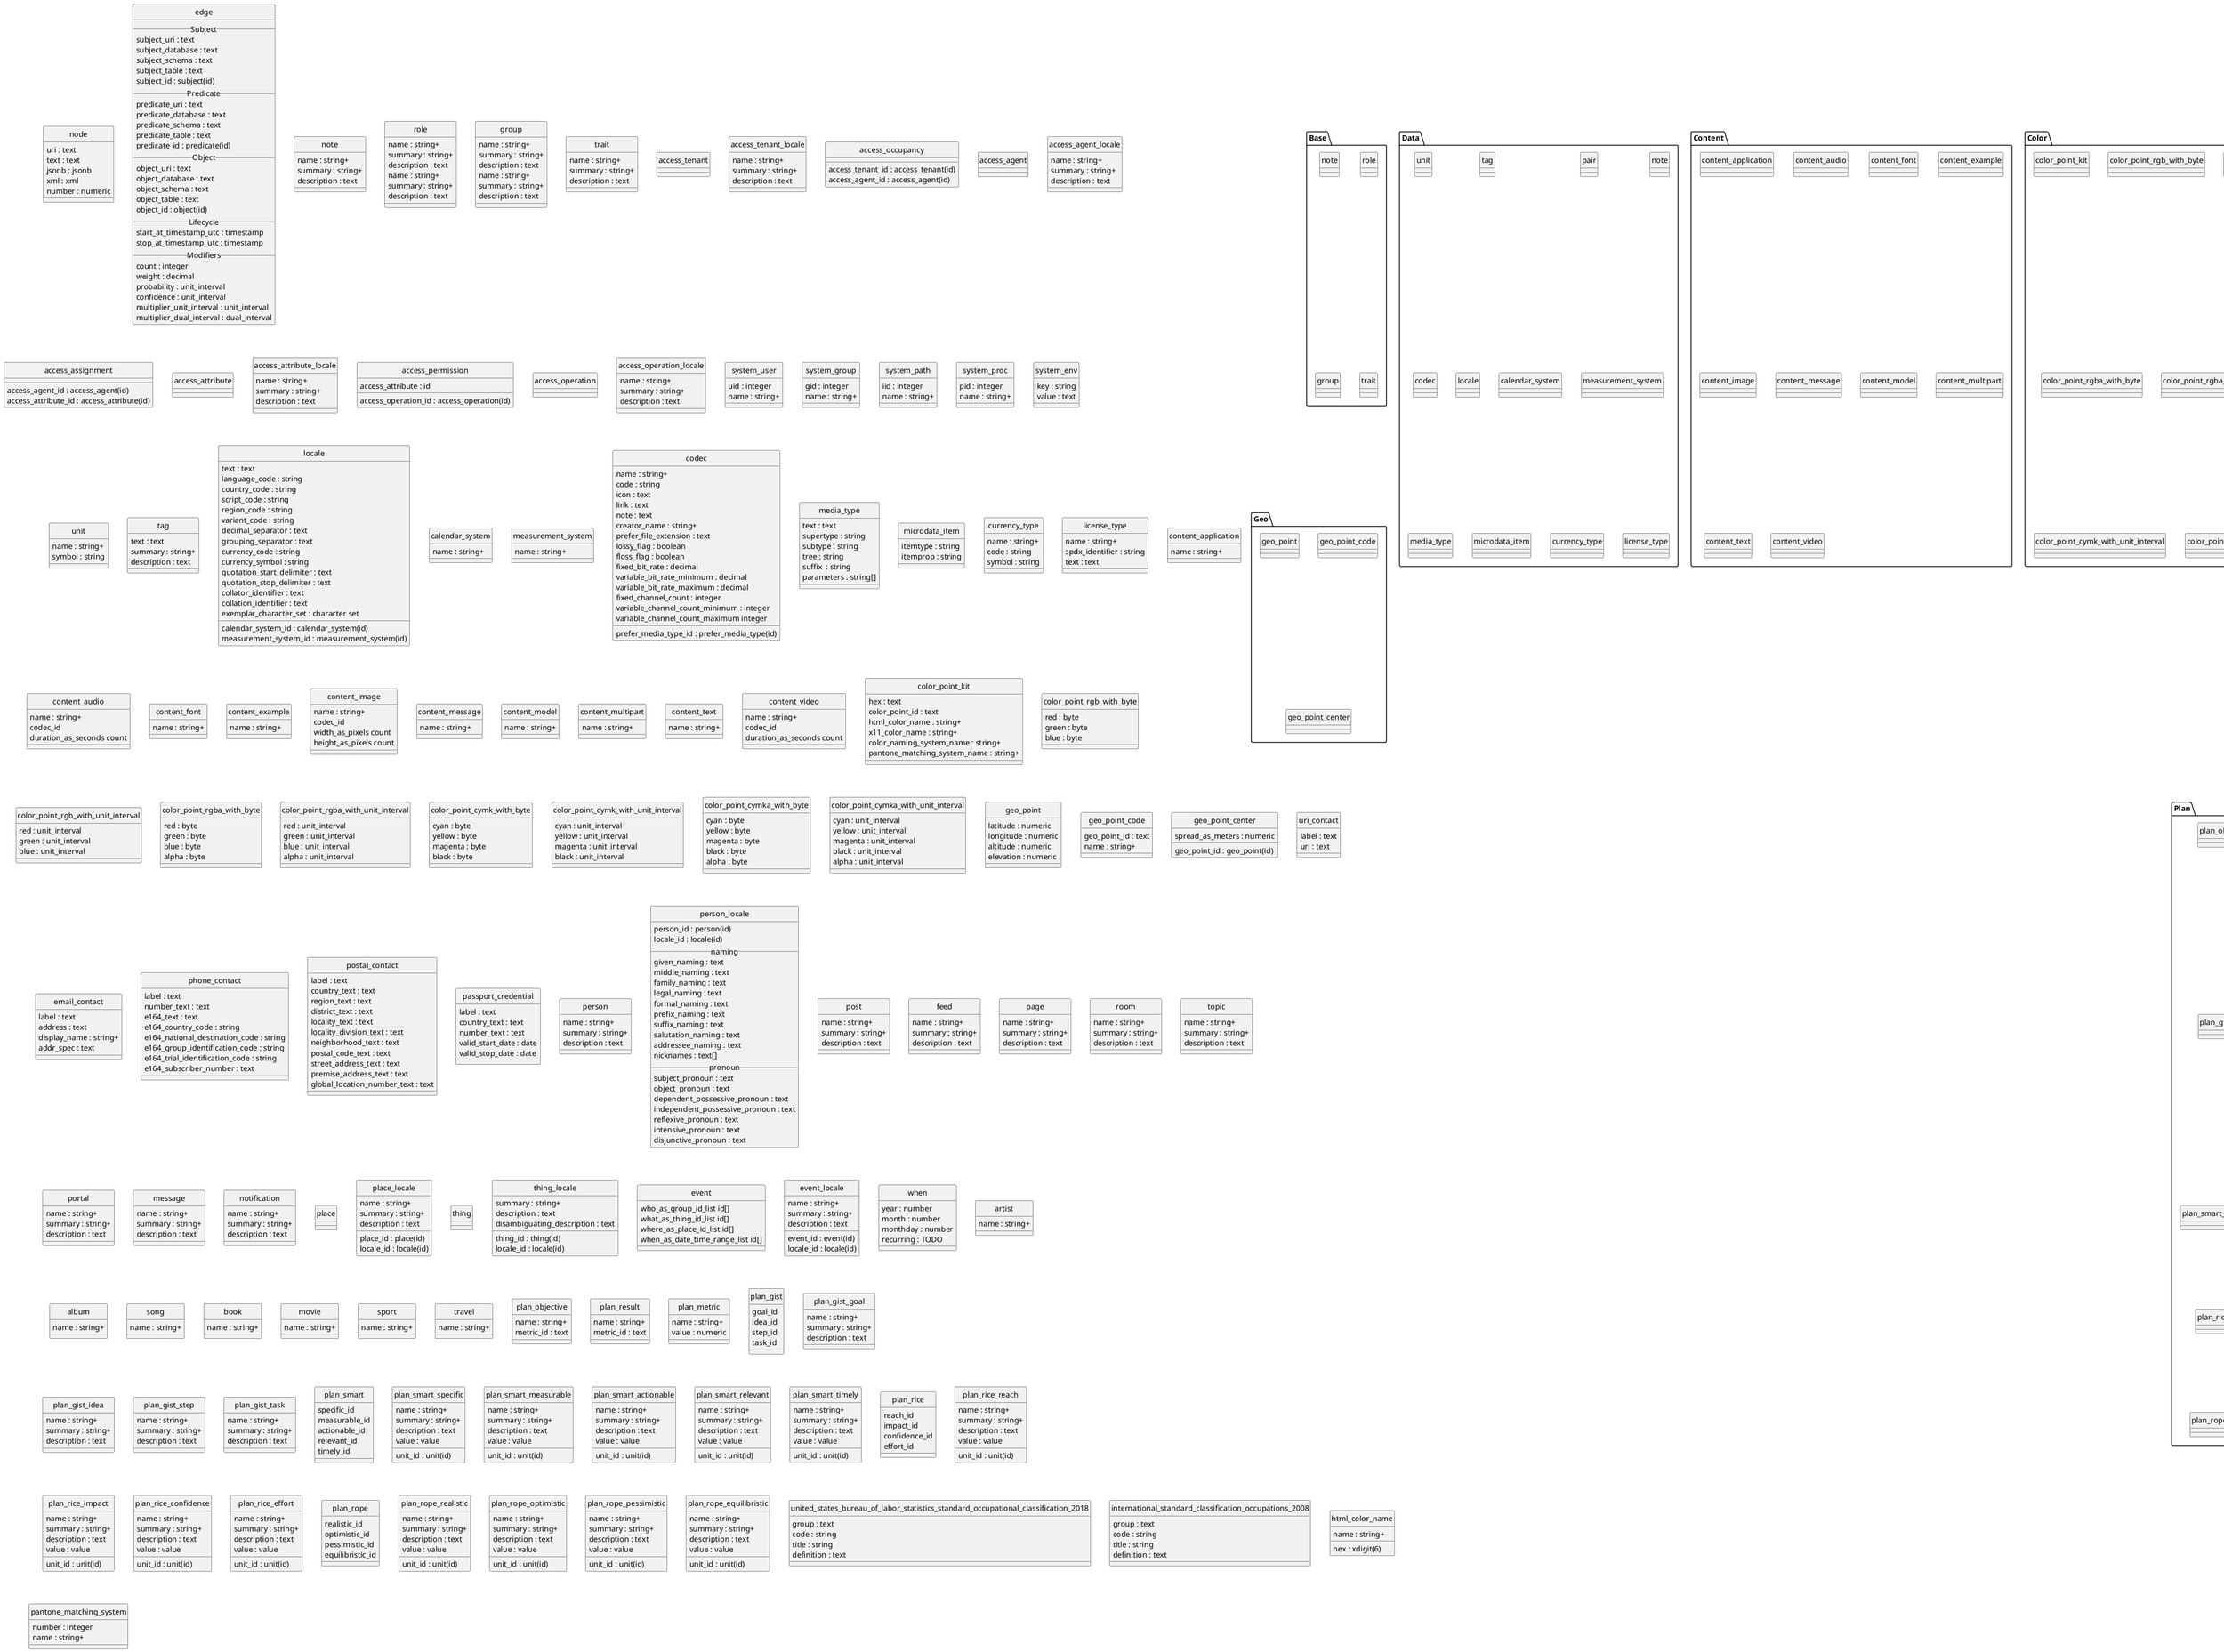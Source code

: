 @startuml all

' use monochrome instead of color
skinparam monochrome true
skinparam linetype ortho
hide circle

' use orthogonal lines to fix problems with angled crows feet
skinparam linetype ortho

' hide the spot
hide circle

'left to right direction
top to bottom direction

' transparent layout box
skinparam package<<Layout>> {
  borderColor Transparent
  backgroundColor Transparent
  fontColor Transparent
  stereotypeFontColor Transparent
}

'''
'
' Package section
'
'''

package Graph {
  entity node
  entity edge
}

package Base {
  entity note
  entity role
  entity group
  entity trait
}

package Data {
  entity unit
  entity tag
  entity pair
  entity note
  entity codec
  entity locale
  entity calendar_system
  entity measurement_system
  entity media_type
  entity microdata_item
  entity currency_type
  entity license_type
}

package Content {
  entity content_application
  entity content_audio
  entity content_font
  entity content_example
  entity content_image
  entity content_message
  entity content_model
  entity content_multipart
  entity content_text
  entity content_video
}

package Color {
  entity color_point_kit
  entity color_point_rgb_with_byte
  entity color_point_rgb_with_unit_interval
  entity color_point_rgba_with_byte
  entity color_point_rgba_with_unit_interval
  entity color_point_cymk_with_byte
  entity color_point_cymk_with_unit_interval
  entity color_point_cymka_with_byte
  entity color_point_cymka_with_unit_interval
}

package Geo {
  entity geo_point
  entity geo_point_code
  entity geo_point_center
}

package Contact {
  entity uri_contact
  entity email_contact
  entity phone_contact
  entity postal_contact
}

package Social {
  entity post
  entity feed
  entity page
  entity room
  entity role
  entity group
  entity topic
  entity portal
  entity message
  entity notification
}

package Concept {
  entity person
  entity person_locale
  entity place
  entity place_locale
  entity thing
  entity thing_locale
  entity event
  entity event_locale
  entity artist
  entity album
  entity song
  entity book
  entity when
  entity job_opening
  entity movie
  entity offer
  entity organization
  entity sport
  entity travel
}

package Plan {
  entity plan_objective
  entity plan_result
  entity plan_metric
  entity plan_gist
  entity plan_gist_goal
  entity plan_gist_idea
  entity plan_gist_step
  entity plan_gist_task
  entity plan_smart
  entity plan_smart_specific
  entity plan_smart_measurable
  entity plan_smart_actionable
  entity plan_smart_relevant
  entity plan_smart_timely
  entity plan_rice
  entity plan_rice_reach
  entity plan_rice_impact
  entity plan_rice_confidence
  entity plan_rice_effort
  entity plan_rope
  entity plan_rope_realistic
  entity plan_rope_optimistic
  entity plan_rope_pessimistic
  entity plan_rope_equilibristic
}

package Code {
  entity international_standard_classification_occupations_2008
  entity united_states_bureau_of_labor_statistics_standard_occupational_classification_2018
}

'''
'
' Graph
'
'''

entity node {
  uri : text
  text : text
  jsonb : jsonb
  xml : xml
  number : numeric
}

entity edge {
__ Subject __
  subject_uri : text
  subject_database : text
  subject_schema : text
  subject_table : text
  subject_id : subject(id)
__ Predicate __
  predicate_uri : text
  predicate_database : text
  predicate_schema : text
  predicate_table : text
  predicate_id : predicate(id)
__ Object __
  object_uri : text
  object_database : text
  object_schema : text
  object_table : text
  object_id : object(id)
__ Lifecycle __
  start_at_timestamp_utc : timestamp
  stop_at_timestamp_utc : timestamp
__ Modifiers __
  count : integer
  weight : decimal
  probability : unit_interval
  confidence : unit_interval
  multiplier_unit_interval : unit_interval
  multiplier_dual_interval : dual_interval
}

'''
'
' Base
'
'''

entity note {
  name : string+
  summary : string+
  description : text
}

entity role {
  name : string+
  summary : string+
  description : text
}

entity group {
  name : string+
  summary : string+
  description : text
}

entity trait {
  name : string+
  summary : string+
  description : text
}

'''
'
' Access
'
'''

package Access {
  entity access_tenant
  entity access_tenant_locale
  entity access_occupancy
  entity access_agent
  entity access_agent_locale
  entity access_assignment
  entity access_attribute
  entity access_attribute_locale
  entity access_permission
  entity access_operation
  entity access_operation_locale
}


entity access_tenant {
}

entity access_tenant_locale {
  name : string+
  summary : string+
  description : text
}

entity access_occupancy {
  access_tenant_id : access_tenant(id)
  access_agent_id : access_agent(id)
}

entity access_agent {
}

entity access_agent_locale {
  name : string+
  summary : string+
  description : text
}

entity access_assignment {
  access_agent_id : access_agent(id)
  access_attribute_id : access_attribute(id)
}

entity access_attribute {
}

entity access_attribute_locale {
  name : string+
  summary : string+
  description : text
}

entity access_permission {
  access_attribute : id
  access_operation_id : access_operation(id)
}

entity access_operation {
}

entity access_operation_locale {
  name : string+
  summary : string+
  description : text
}

'''
'
' System
'
'''

package System {
  entity system_user
  entity system_group
  entity system_path
  entity system_proc
  entity system_env
}

entity system_user {
  uid : integer
  name : string+
}

entity system_group {
  gid : integer
  name : string+
}

entity system_path {
  iid : integer
  name : string+
}

entity system_proc {
  pid : integer
  name : string+
}

entity system_env {
  key : string
  value : text
}

'''
'
' Data
'
'''

entity unit {
  name : string+
  symbol : string
}

entity tag {
  text : text
  summary : string+
  description : text
}

entity locale {
  text : text
  language_code : string
  country_code : string
  script_code : string
  region_code : string
  variant_code : string
  decimal_separator : text
  grouping_separator : text
  currency_code : string
  currency_symbol : string
  quotation_start_delimiter : text
  quotation_stop_delimiter : text
  collator_identifier : text
  collation_identifier : text
  exemplar_character_set : character set
  calendar_system_id : calendar_system(id)
  measurement_system_id : measurement_system(id)
}

entity calendar_system {
  name : string+
}

entity measurement_system {
  name : string+
}

entity codec {
  name : string+
  code : string
  icon : text
  link : text
  note : text
  creator_name : string+
  prefer_file_extension : text
  prefer_media_type_id : prefer_media_type(id)
  lossy_flag : boolean
  floss_flag : boolean
  fixed_bit_rate : decimal
  variable_bit_rate_minimum : decimal
  variable_bit_rate_maximum : decimal
  fixed_channel_count : integer
  variable_channel_count_minimum : integer
  variable_channel_count_maximum integer
}

entity media_type {
  text : text
  supertype : string
  subtype : string
  tree : string
  suffix  : string
  parameters : string[]
}

entity microdata_item {
  itemtype : string
  itemprop : string
}

entity currency_type {
  name : string+
  code : string
  symbol : string
}

entity license_type {
  name : string+
  spdx_identifier : string
  text : text
}

'''
'
' Content
'
'''

entity content_application {
  name : string+
}

entity content_audio {
  name : string+
  codec_id
  duration_as_seconds count
}

entity content_font {
  name : string+
}

entity content_example {
  name : string+
}

entity content_image {
  name : string+
  codec_id
  width_as_pixels count
  height_as_pixels count
}

entity content_message {
  name : string+
}

entity content_model {
  name : string+
}

entity content_multipart {
  name : string+
}

entity content_text {
  name : string+
}

entity content_video {
  name : string+
  codec_id
  duration_as_seconds count
}

'''
'
' Color
'
'''

entity color_point_kit {
  hex : text
  color_point_id : text
  html_color_name : string+
  x11_color_name : string+
  color_naming_system_name : string+
  pantone_matching_system_name : string+
}

' a.k.a. RGB-24
entity color_point_rgb_with_byte {
  red : byte
  green : byte
  blue : byte
}

entity color_point_rgb_with_unit_interval {
  red : unit_interval
  green : unit_interval
  blue : unit_interval
}

' a.k.a. RGBA-32
entity color_point_rgba_with_byte {
  red : byte
  green : byte
  blue : byte
  alpha : byte
}

entity color_point_rgba_with_unit_interval {
  red : unit_interval
  green : unit_interval
  blue : unit_interval
  alpha : unit_interval
}

entity color_point_cymk_with_byte {
  cyan : byte
  yellow : byte
  magenta : byte
  black : byte
}

entity color_point_cymk_with_unit_interval {
  cyan : unit_interval
  yellow : unit_interval
  magenta : unit_interval
  black : unit_interval
}

entity color_point_cymka_with_byte {
  cyan : byte
  yellow : byte
  magenta : byte
  black : byte
  alpha : byte
}

entity color_point_cymka_with_unit_interval {
  cyan : unit_interval
  yellow : unit_interval
  magenta : unit_interval
  black : unit_interval
  alpha : unit_interval
}

'''
'
' Geo
'
'''

entity geo_point {
  latitude : numeric
  longitude : numeric
  altitude : numeric
  elevation : numeric
}

entity geo_point_code {
  geo_point_id : text
  name : string+
}

entity geo_point_center {
  geo_point_id : geo_point(id)
  spread_as_meters : numeric
}

'''
'
' Contact
'
'''

entity uri_contact {
  label : text
  uri : text
}

entity email_contact {
  label : text
  address : text
  display_name : string+
  addr_spec : text
}

entity phone_contact {
  label : text
  number_text : text
  e164_text : text
  e164_country_code : string
  e164_national_destination_code : string
  e164_group_identification_code : string
  e164_trial_identification_code : string
  e164_subscriber_number : text
}

entity postal_contact {
  label : text
  country_text : text
  region_text : text
  district_text : text
  locality_text : text
  locality_division_text : text
  neighborhood_text : text
  postal_code_text : text
  street_address_text : text
  premise_address_text : text
  global_location_number_text : text
}

entity passport_credential {
  label : text
  country_text : text
  number_text : text
  valid_start_date : date
  valid_stop_date : date
}

'''
'
' Personal
'
'''

entity person {
  name : string+
  summary : string+
  description : text
}

entity person_locale {
  person_id : person(id)
  locale_id : locale(id)
  __ naming __
  given_naming : text
  middle_naming : text
  family_naming : text
  legal_naming : text
  formal_naming : text
  prefix_naming : text
  suffix_naming : text
  salutation_naming : text
  addressee_naming : text
  nicknames : text[]
  __ pronoun __
  subject_pronoun : text
  object_pronoun : text
  dependent_possessive_pronoun : text
  independent_possessive_pronoun : text
  reflexive_pronoun : text
  intensive_pronoun : text
  disjunctive_pronoun : text
}

'''
'
' Social
'
'''

entity post {
  name : string+
  summary : string+
  description : text
}

entity feed {
  name : string+
  summary : string+
  description : text
}

entity page {
  name : string+
  summary : string+
  description : text
}

entity room {
  name : string+
  summary : string+
  description : text
}

entity role {
  name : string+
  summary : string+
  description : text
}

entity group {
  name : string+
  summary : string+
  description : text
}

entity topic {
  name : string+
  summary : string+
  description : text
}

entity portal {
  name : string+
  summary : string+
  description : text
}

entity message {
  name : string+
  summary : string+
  description : text
}

entity notification {
  name : string+
  summary : string+
  description : text
}

'''
'
' Concept
'
'''

entity place {
}

entity place_locale {
  place_id : place(id)
  locale_id : locale(id)
  name : string+
  summary : string+
  description : text
}

entity thing {
}

entity thing_locale {
  thing_id : thing(id)
  locale_id : locale(id)
  summary : string+
  description : text
  disambiguating_description : text
}

entity event {
  who_as_group_id_list id[]
  what_as_thing_id_list id[]
  where_as_place_id_list id[]
  when_as_date_time_range_list id[]
}

entity event_locale {
  event_id : event(id)
  locale_id : locale(id)
  name : string+
  summary : string+
  description : text
}

entity when {
  year : number
  month : number
  monthday : number
  recurring : TODO
}

entity artist {
  name : string+
}

entity album {
  name : string+
}

entity song {
  name : string+
}

entity book {
  name : string+
}

entity movie {
  name : string+
}

entity sport {
  name : string+
}

entity travel {
  name : string+
}

'''
'
' Plan
'
'''

entity plan_objective {
  name : string+
  metric_id : text
}

entity plan_result {
  name : string+
  metric_id : text
}

entity plan_metric {
  name : string+
  value : numeric
}


entity plan_gist {
  goal_id
  idea_id
  step_id
  task_id
}

entity plan_gist_goal {
  name : string+
  summary : string+
  description : text
}

entity plan_gist_idea {
  name : string+
  summary : string+
  description : text
}

entity plan_gist_step {
  name : string+
  summary : string+
  description : text
}

entity plan_gist_task {
  name : string+
  summary : string+
  description : text
}

entity plan_smart {
  specific_id
  measurable_id
  actionable_id
  relevant_id
  timely_id
}

entity plan_smart_specific {
  name : string+
  summary : string+
  description : text
  unit_id : unit(id)
  value : value
}

entity plan_smart_measurable {
  name : string+
  summary : string+
  description : text
  unit_id : unit(id)
  value : value
}

entity plan_smart_actionable {
  name : string+
  summary : string+
  description : text
  unit_id : unit(id)
  value : value
}

entity plan_smart_relevant {
  name : string+
  summary : string+
  description : text
  unit_id : unit(id)
  value : value
}

entity plan_smart_timely {
  name : string+
  summary : string+
  description : text
  unit_id : unit(id)
  value : value
}

entity plan_rice {
  reach_id
  impact_id
  confidence_id
  effort_id
}

entity plan_rice_reach {
  name : string+
  summary : string+
  description : text
  unit_id : unit(id)
  value : value
}

entity plan_rice_impact {
  name : string+
  summary : string+
  description : text
  unit_id : unit(id)
  value : value
}

entity plan_rice_confidence {
  name : string+
  summary : string+
  description : text
  unit_id : unit(id)
  value : value
}

entity plan_rice_effort {
  name : string+
  summary : string+
  description : text
  unit_id : unit(id)
  value : value
}

entity plan_rope {
  realistic_id
  optimistic_id
  pessimistic_id
  equilibristic_id
}

entity plan_rope_realistic {
  name : string+
  summary : string+
  description : text
  unit_id : unit(id)
  value : value
}

entity plan_rope_optimistic {
  name : string+
  summary : string+
  description : text
  unit_id : unit(id)
  value : value
}

entity plan_rope_pessimistic {
  name : string+
  summary : string+
  description : text
  unit_id : unit(id)
  value : value
}

entity plan_rope_equilibristic {
  name : string+
  summary : string+
  description : text
  unit_id : unit(id)
  value : value
}

'''
'
' Code
'
'''

entity united_states_bureau_of_labor_statistics_standard_occupational_classification_2018 {
  group : text
  code : string
  title : string
  definition : text
}

entity international_standard_classification_occupations_2008 {
  group : text
  code : string
  title : string
  definition : text
}

entity html_color_name {
  hex : xdigit(6)
  name : string+
}

entity pantone_matching_system {
  number : integer
  name : string+
}

@enduml
